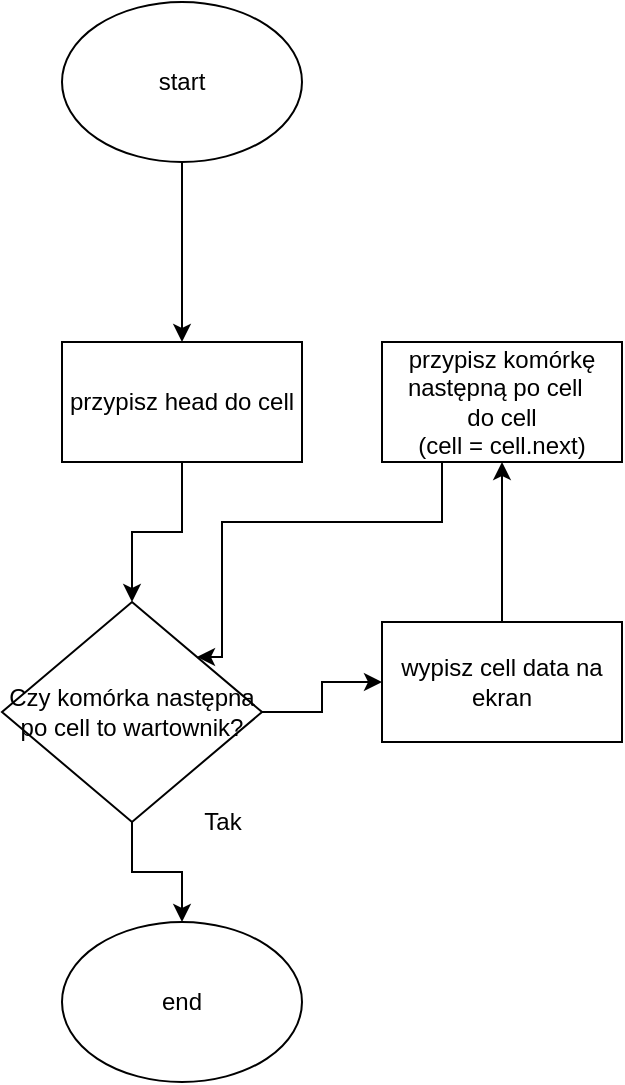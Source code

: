 <mxfile version="13.7.9" type="device"><diagram id="WvzV17bxh8Rjq_iUhb29" name="Strona-1"><mxGraphModel dx="1024" dy="592" grid="1" gridSize="10" guides="1" tooltips="1" connect="1" arrows="1" fold="1" page="1" pageScale="1" pageWidth="827" pageHeight="1169" math="0" shadow="0"><root><mxCell id="0"/><mxCell id="1" parent="0"/><mxCell id="OF5Bl8nlt2Uxt_h1UHUp-3" value="" style="edgeStyle=orthogonalEdgeStyle;rounded=0;orthogonalLoop=1;jettySize=auto;html=1;" parent="1" source="OF5Bl8nlt2Uxt_h1UHUp-1" target="OF5Bl8nlt2Uxt_h1UHUp-2" edge="1"><mxGeometry relative="1" as="geometry"/></mxCell><mxCell id="OF5Bl8nlt2Uxt_h1UHUp-1" value="start" style="ellipse;whiteSpace=wrap;html=1;" parent="1" vertex="1"><mxGeometry x="300" y="40" width="120" height="80" as="geometry"/></mxCell><mxCell id="OF5Bl8nlt2Uxt_h1UHUp-5" value="" style="edgeStyle=orthogonalEdgeStyle;rounded=0;orthogonalLoop=1;jettySize=auto;html=1;" parent="1" source="OF5Bl8nlt2Uxt_h1UHUp-2" target="OF5Bl8nlt2Uxt_h1UHUp-4" edge="1"><mxGeometry relative="1" as="geometry"/></mxCell><mxCell id="OF5Bl8nlt2Uxt_h1UHUp-2" value="przypisz head do cell" style="whiteSpace=wrap;html=1;" parent="1" vertex="1"><mxGeometry x="300" y="210" width="120" height="60" as="geometry"/></mxCell><mxCell id="OF5Bl8nlt2Uxt_h1UHUp-7" value="" style="edgeStyle=orthogonalEdgeStyle;rounded=0;orthogonalLoop=1;jettySize=auto;html=1;" parent="1" source="OF5Bl8nlt2Uxt_h1UHUp-4" target="OF5Bl8nlt2Uxt_h1UHUp-6" edge="1"><mxGeometry relative="1" as="geometry"/></mxCell><mxCell id="OF5Bl8nlt2Uxt_h1UHUp-10" value="" style="edgeStyle=orthogonalEdgeStyle;rounded=0;orthogonalLoop=1;jettySize=auto;html=1;" parent="1" source="OF5Bl8nlt2Uxt_h1UHUp-4" target="OF5Bl8nlt2Uxt_h1UHUp-9" edge="1"><mxGeometry relative="1" as="geometry"/></mxCell><mxCell id="OF5Bl8nlt2Uxt_h1UHUp-4" value="Czy komórka następna po cell to wartownik?" style="rhombus;whiteSpace=wrap;html=1;" parent="1" vertex="1"><mxGeometry x="270" y="340" width="130" height="110" as="geometry"/></mxCell><mxCell id="OF5Bl8nlt2Uxt_h1UHUp-6" value="end" style="ellipse;whiteSpace=wrap;html=1;" parent="1" vertex="1"><mxGeometry x="300" y="500" width="120" height="80" as="geometry"/></mxCell><mxCell id="OF5Bl8nlt2Uxt_h1UHUp-8" value="Tak" style="text;html=1;align=center;verticalAlign=middle;resizable=0;points=[];autosize=1;" parent="1" vertex="1"><mxGeometry x="365" y="440" width="30" height="20" as="geometry"/></mxCell><mxCell id="OF5Bl8nlt2Uxt_h1UHUp-12" value="" style="edgeStyle=orthogonalEdgeStyle;rounded=0;orthogonalLoop=1;jettySize=auto;html=1;" parent="1" source="OF5Bl8nlt2Uxt_h1UHUp-9" target="OF5Bl8nlt2Uxt_h1UHUp-11" edge="1"><mxGeometry relative="1" as="geometry"/></mxCell><mxCell id="OF5Bl8nlt2Uxt_h1UHUp-9" value="wypisz cell data na ekran" style="whiteSpace=wrap;html=1;" parent="1" vertex="1"><mxGeometry x="460" y="350" width="120" height="60" as="geometry"/></mxCell><mxCell id="OF5Bl8nlt2Uxt_h1UHUp-13" style="edgeStyle=orthogonalEdgeStyle;rounded=0;orthogonalLoop=1;jettySize=auto;html=1;entryX=1;entryY=0;entryDx=0;entryDy=0;" parent="1" source="OF5Bl8nlt2Uxt_h1UHUp-11" target="OF5Bl8nlt2Uxt_h1UHUp-4" edge="1"><mxGeometry relative="1" as="geometry"><Array as="points"><mxPoint x="490" y="300"/><mxPoint x="380" y="300"/></Array></mxGeometry></mxCell><mxCell id="OF5Bl8nlt2Uxt_h1UHUp-11" value="przypisz komórkę następną po cell&amp;nbsp;&amp;nbsp;&lt;br&gt;do cell&lt;br&gt;(cell = cell.next)" style="whiteSpace=wrap;html=1;" parent="1" vertex="1"><mxGeometry x="460" y="210" width="120" height="60" as="geometry"/></mxCell></root></mxGraphModel></diagram></mxfile>